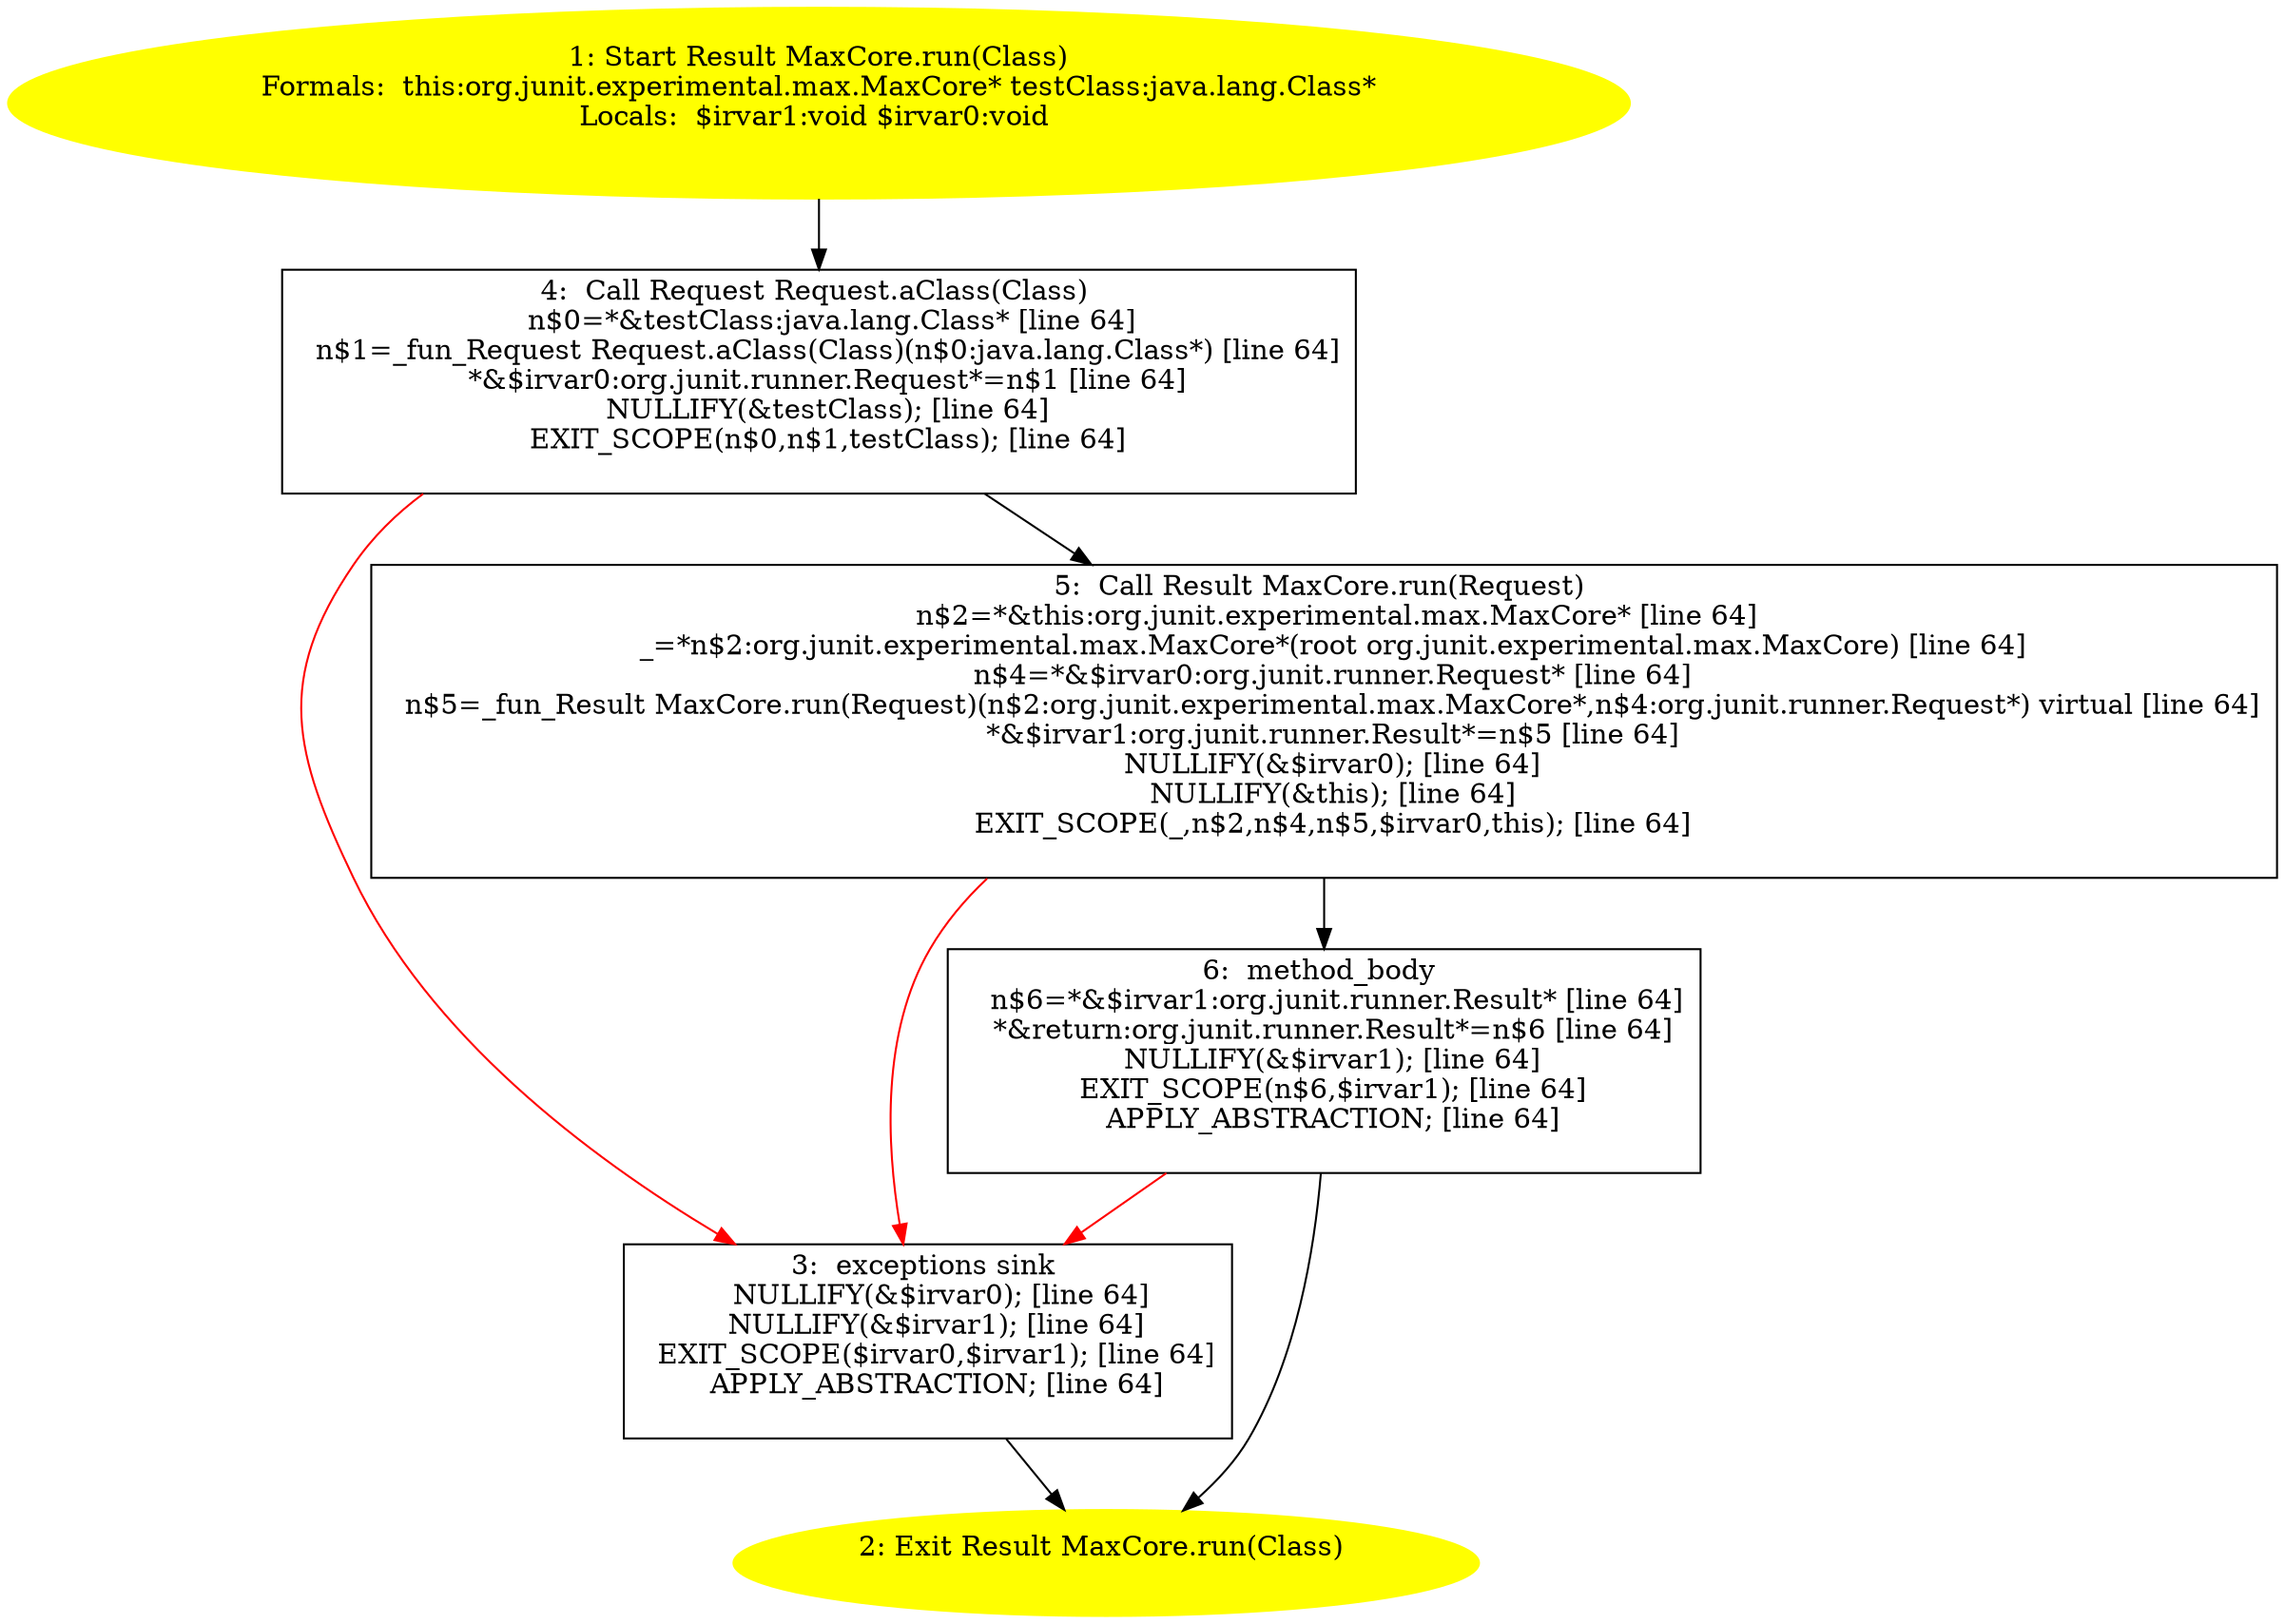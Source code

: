 /* @generated */
digraph cfg {
"org.junit.experimental.max.MaxCore.run(java.lang.Class):org.junit.runner.Result.59cb8c64448739a8c179004b6d5ab60c_1" [label="1: Start Result MaxCore.run(Class)\nFormals:  this:org.junit.experimental.max.MaxCore* testClass:java.lang.Class*\nLocals:  $irvar1:void $irvar0:void \n  " color=yellow style=filled]
	

	 "org.junit.experimental.max.MaxCore.run(java.lang.Class):org.junit.runner.Result.59cb8c64448739a8c179004b6d5ab60c_1" -> "org.junit.experimental.max.MaxCore.run(java.lang.Class):org.junit.runner.Result.59cb8c64448739a8c179004b6d5ab60c_4" ;
"org.junit.experimental.max.MaxCore.run(java.lang.Class):org.junit.runner.Result.59cb8c64448739a8c179004b6d5ab60c_2" [label="2: Exit Result MaxCore.run(Class) \n  " color=yellow style=filled]
	

"org.junit.experimental.max.MaxCore.run(java.lang.Class):org.junit.runner.Result.59cb8c64448739a8c179004b6d5ab60c_3" [label="3:  exceptions sink \n   NULLIFY(&$irvar0); [line 64]\n  NULLIFY(&$irvar1); [line 64]\n  EXIT_SCOPE($irvar0,$irvar1); [line 64]\n  APPLY_ABSTRACTION; [line 64]\n " shape="box"]
	

	 "org.junit.experimental.max.MaxCore.run(java.lang.Class):org.junit.runner.Result.59cb8c64448739a8c179004b6d5ab60c_3" -> "org.junit.experimental.max.MaxCore.run(java.lang.Class):org.junit.runner.Result.59cb8c64448739a8c179004b6d5ab60c_2" ;
"org.junit.experimental.max.MaxCore.run(java.lang.Class):org.junit.runner.Result.59cb8c64448739a8c179004b6d5ab60c_4" [label="4:  Call Request Request.aClass(Class) \n   n$0=*&testClass:java.lang.Class* [line 64]\n  n$1=_fun_Request Request.aClass(Class)(n$0:java.lang.Class*) [line 64]\n  *&$irvar0:org.junit.runner.Request*=n$1 [line 64]\n  NULLIFY(&testClass); [line 64]\n  EXIT_SCOPE(n$0,n$1,testClass); [line 64]\n " shape="box"]
	

	 "org.junit.experimental.max.MaxCore.run(java.lang.Class):org.junit.runner.Result.59cb8c64448739a8c179004b6d5ab60c_4" -> "org.junit.experimental.max.MaxCore.run(java.lang.Class):org.junit.runner.Result.59cb8c64448739a8c179004b6d5ab60c_5" ;
	 "org.junit.experimental.max.MaxCore.run(java.lang.Class):org.junit.runner.Result.59cb8c64448739a8c179004b6d5ab60c_4" -> "org.junit.experimental.max.MaxCore.run(java.lang.Class):org.junit.runner.Result.59cb8c64448739a8c179004b6d5ab60c_3" [color="red" ];
"org.junit.experimental.max.MaxCore.run(java.lang.Class):org.junit.runner.Result.59cb8c64448739a8c179004b6d5ab60c_5" [label="5:  Call Result MaxCore.run(Request) \n   n$2=*&this:org.junit.experimental.max.MaxCore* [line 64]\n  _=*n$2:org.junit.experimental.max.MaxCore*(root org.junit.experimental.max.MaxCore) [line 64]\n  n$4=*&$irvar0:org.junit.runner.Request* [line 64]\n  n$5=_fun_Result MaxCore.run(Request)(n$2:org.junit.experimental.max.MaxCore*,n$4:org.junit.runner.Request*) virtual [line 64]\n  *&$irvar1:org.junit.runner.Result*=n$5 [line 64]\n  NULLIFY(&$irvar0); [line 64]\n  NULLIFY(&this); [line 64]\n  EXIT_SCOPE(_,n$2,n$4,n$5,$irvar0,this); [line 64]\n " shape="box"]
	

	 "org.junit.experimental.max.MaxCore.run(java.lang.Class):org.junit.runner.Result.59cb8c64448739a8c179004b6d5ab60c_5" -> "org.junit.experimental.max.MaxCore.run(java.lang.Class):org.junit.runner.Result.59cb8c64448739a8c179004b6d5ab60c_6" ;
	 "org.junit.experimental.max.MaxCore.run(java.lang.Class):org.junit.runner.Result.59cb8c64448739a8c179004b6d5ab60c_5" -> "org.junit.experimental.max.MaxCore.run(java.lang.Class):org.junit.runner.Result.59cb8c64448739a8c179004b6d5ab60c_3" [color="red" ];
"org.junit.experimental.max.MaxCore.run(java.lang.Class):org.junit.runner.Result.59cb8c64448739a8c179004b6d5ab60c_6" [label="6:  method_body \n   n$6=*&$irvar1:org.junit.runner.Result* [line 64]\n  *&return:org.junit.runner.Result*=n$6 [line 64]\n  NULLIFY(&$irvar1); [line 64]\n  EXIT_SCOPE(n$6,$irvar1); [line 64]\n  APPLY_ABSTRACTION; [line 64]\n " shape="box"]
	

	 "org.junit.experimental.max.MaxCore.run(java.lang.Class):org.junit.runner.Result.59cb8c64448739a8c179004b6d5ab60c_6" -> "org.junit.experimental.max.MaxCore.run(java.lang.Class):org.junit.runner.Result.59cb8c64448739a8c179004b6d5ab60c_2" ;
	 "org.junit.experimental.max.MaxCore.run(java.lang.Class):org.junit.runner.Result.59cb8c64448739a8c179004b6d5ab60c_6" -> "org.junit.experimental.max.MaxCore.run(java.lang.Class):org.junit.runner.Result.59cb8c64448739a8c179004b6d5ab60c_3" [color="red" ];
}
